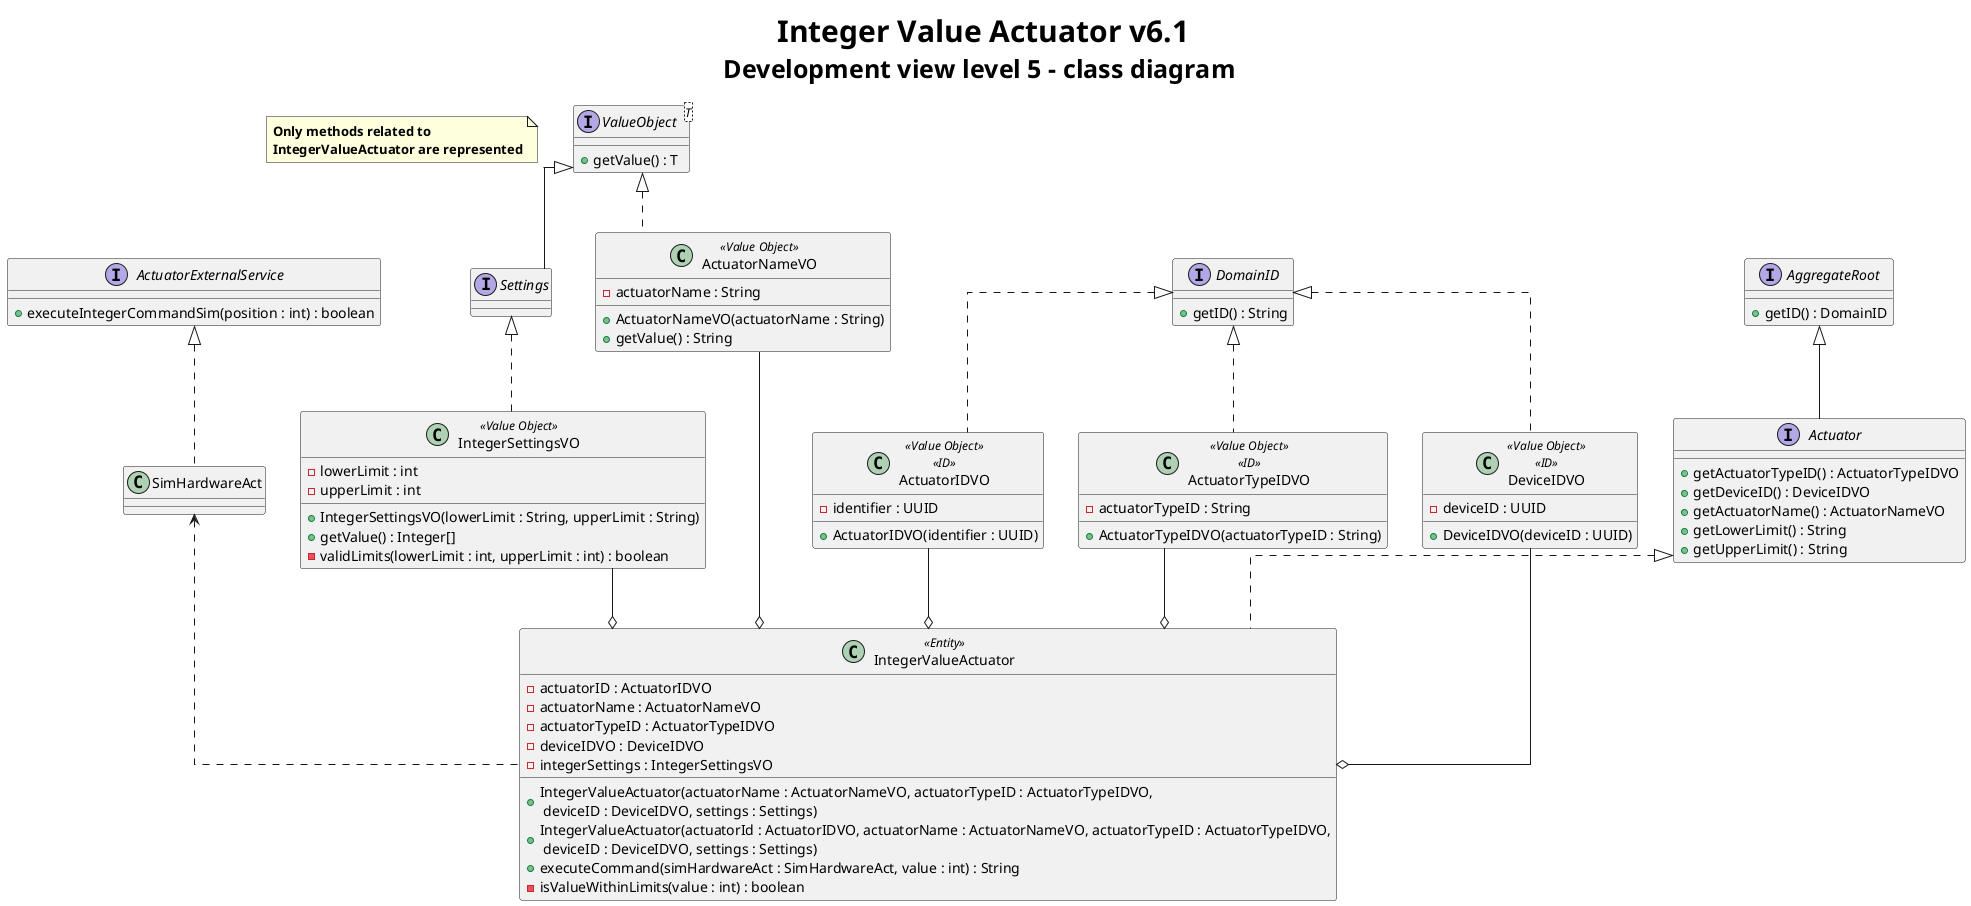@startuml
title <size: 30> Integer Value Actuator v6.1\n<size: 25>Development view level 5 - class diagram

note "<b>Only methods related to\n<b>IntegerValueActuator are represented" as 1

skinparam linetype ortho

interface Actuator {
    + getActuatorTypeID() : ActuatorTypeIDVO
    + getDeviceID() : DeviceIDVO
    + getActuatorName() : ActuatorNameVO
    + getLowerLimit() : String
    + getUpperLimit() : String
}

interface AggregateRoot{
    + getID() : DomainID
}

interface DomainID{
    + getID() : String
}

interface ValueObject<T> {
    + getValue() : T
}

interface ActuatorExternalService{
    + executeIntegerCommandSim(position : int) : boolean
}

interface Settings{
}

class IntegerValueActuator <<Entity>>{
    - actuatorID : ActuatorIDVO
    - actuatorName : ActuatorNameVO
    - actuatorTypeID : ActuatorTypeIDVO
    - deviceIDVO : DeviceIDVO
    - integerSettings : IntegerSettingsVO

    + IntegerValueActuator(actuatorName : ActuatorNameVO, actuatorTypeID : ActuatorTypeIDVO,\n deviceID : DeviceIDVO, settings : Settings)
    + IntegerValueActuator(actuatorId : ActuatorIDVO, actuatorName : ActuatorNameVO, actuatorTypeID : ActuatorTypeIDVO,\n deviceID : DeviceIDVO, settings : Settings)
    + executeCommand(simHardwareAct : SimHardwareAct, value : int) : String
    - isValueWithinLimits(value : int) : boolean
}


class SimHardwareAct {
}

class ActuatorNameVO <<Value Object>>{
    - actuatorName : String
    + ActuatorNameVO(actuatorName : String)
    + getValue() : String
}

class ActuatorIDVO <<Value Object>><<ID>>{
    - identifier : UUID
    + ActuatorIDVO(identifier : UUID)
}

class ActuatorTypeIDVO <<Value Object>><<ID>>{
    - actuatorTypeID : String
    + ActuatorTypeIDVO(actuatorTypeID : String)
}

class DeviceIDVO <<Value Object>><<ID>>{
    - deviceID : UUID
    + DeviceIDVO(deviceID : UUID)
}

class IntegerSettingsVO <<Value Object>>{
    - lowerLimit : int
    - upperLimit : int

    + IntegerSettingsVO(lowerLimit : String, upperLimit : String)
    + getValue() : Integer[]
    - validLimits(lowerLimit : int, upperLimit : int) : boolean
}

ValueObject <|-- Settings
AggregateRoot <|-- Actuator
Actuator <|.. IntegerValueActuator
SimHardwareAct <.. IntegerValueActuator
ActuatorExternalService <|.. SimHardwareAct
ActuatorNameVO --o IntegerValueActuator
ActuatorIDVO --o IntegerValueActuator
ActuatorTypeIDVO --o IntegerValueActuator
DeviceIDVO --o IntegerValueActuator
IntegerSettingsVO --o IntegerValueActuator
ValueObject <|.. ActuatorNameVO
Settings <|.. IntegerSettingsVO
DomainID <|.. ActuatorIDVO
DomainID <|.. ActuatorTypeIDVO
DomainID <|.. DeviceIDVO
@enduml
